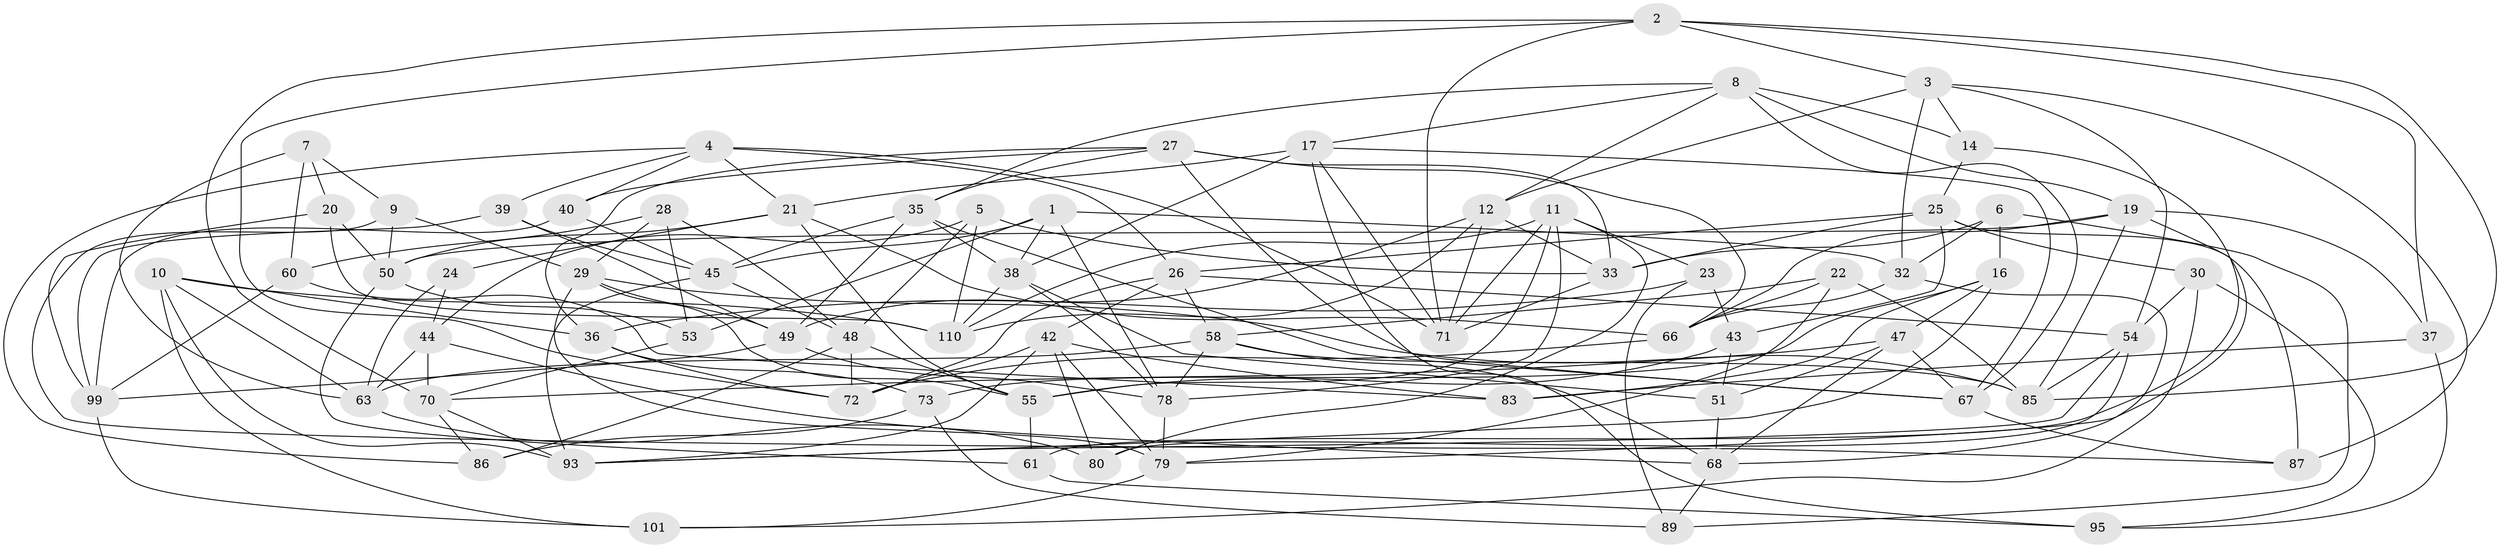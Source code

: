 // original degree distribution, {4: 1.0}
// Generated by graph-tools (version 1.1) at 2025/42/03/06/25 10:42:19]
// undirected, 71 vertices, 182 edges
graph export_dot {
graph [start="1"]
  node [color=gray90,style=filled];
  1 [super="+104"];
  2 [super="+15"];
  3 [super="+18"];
  4 [super="+105"];
  5;
  6;
  7;
  8 [super="+13"];
  9;
  10 [super="+94"];
  11 [super="+97"];
  12 [super="+56"];
  14;
  16 [super="+75"];
  17 [super="+114"];
  19 [super="+52"];
  20;
  21 [super="+41"];
  22;
  23;
  24;
  25 [super="+34"];
  26 [super="+57"];
  27 [super="+31"];
  28;
  29 [super="+112"];
  30;
  32 [super="+46"];
  33 [super="+59"];
  35 [super="+81"];
  36 [super="+76"];
  37;
  38 [super="+106"];
  39;
  40;
  42 [super="+91"];
  43;
  44 [super="+74"];
  45 [super="+84"];
  47 [super="+82"];
  48 [super="+107"];
  49 [super="+92"];
  50 [super="+62"];
  51;
  53;
  54 [super="+100"];
  55 [super="+64"];
  58 [super="+65"];
  60;
  61;
  63 [super="+109"];
  66 [super="+115"];
  67 [super="+69"];
  68 [super="+88"];
  70 [super="+90"];
  71 [super="+77"];
  72 [super="+103"];
  73;
  78 [super="+96"];
  79 [super="+108"];
  80;
  83;
  85 [super="+98"];
  86;
  87;
  89;
  93 [super="+102"];
  95;
  99 [super="+113"];
  101;
  110 [super="+111"];
  1 -- 32 [weight=2];
  1 -- 45;
  1 -- 38;
  1 -- 53;
  1 -- 78;
  2 -- 37;
  2 -- 3;
  2 -- 71;
  2 -- 72;
  2 -- 85;
  2 -- 70;
  3 -- 32;
  3 -- 54;
  3 -- 87;
  3 -- 14;
  3 -- 12;
  4 -- 86;
  4 -- 39;
  4 -- 40;
  4 -- 26;
  4 -- 21;
  4 -- 71;
  5 -- 110;
  5 -- 44;
  5 -- 48;
  5 -- 33;
  6 -- 89;
  6 -- 16;
  6 -- 32;
  6 -- 33;
  7 -- 20;
  7 -- 60;
  7 -- 9;
  7 -- 63;
  8 -- 12;
  8 -- 17;
  8 -- 14;
  8 -- 67;
  8 -- 19;
  8 -- 35;
  9 -- 50;
  9 -- 87;
  9 -- 29;
  10 -- 93;
  10 -- 36 [weight=2];
  10 -- 101;
  10 -- 110;
  10 -- 63;
  11 -- 78;
  11 -- 80;
  11 -- 71;
  11 -- 23;
  11 -- 55;
  11 -- 110;
  12 -- 33;
  12 -- 71;
  12 -- 110;
  12 -- 49;
  14 -- 61;
  14 -- 25;
  16 -- 47 [weight=2];
  16 -- 73;
  16 -- 83;
  16 -- 93;
  17 -- 95;
  17 -- 67;
  17 -- 21;
  17 -- 71;
  17 -- 38;
  19 -- 66;
  19 -- 50;
  19 -- 85;
  19 -- 37;
  19 -- 79;
  20 -- 50;
  20 -- 99;
  20 -- 110;
  21 -- 66;
  21 -- 24;
  21 -- 55;
  21 -- 50;
  22 -- 58;
  22 -- 85;
  22 -- 66;
  22 -- 79;
  23 -- 89;
  23 -- 43;
  23 -- 36;
  24 -- 63;
  24 -- 44 [weight=2];
  25 -- 30;
  25 -- 87;
  25 -- 26;
  25 -- 43;
  25 -- 33;
  26 -- 42;
  26 -- 58;
  26 -- 72;
  26 -- 54;
  27 -- 67;
  27 -- 35;
  27 -- 66;
  27 -- 40;
  27 -- 33;
  27 -- 36;
  28 -- 60;
  28 -- 29;
  28 -- 53;
  28 -- 48;
  29 -- 79;
  29 -- 85;
  29 -- 55;
  29 -- 49;
  30 -- 101;
  30 -- 95;
  30 -- 54;
  32 -- 66;
  32 -- 68;
  33 -- 71;
  35 -- 49;
  35 -- 38;
  35 -- 67;
  35 -- 45;
  36 -- 72;
  36 -- 73;
  37 -- 95;
  37 -- 83;
  38 -- 78;
  38 -- 110;
  38 -- 51;
  39 -- 45;
  39 -- 99;
  39 -- 49;
  40 -- 45;
  40 -- 99;
  42 -- 72;
  42 -- 79;
  42 -- 80;
  42 -- 83;
  42 -- 93;
  43 -- 51;
  43 -- 55;
  44 -- 70;
  44 -- 63;
  44 -- 68;
  45 -- 48;
  45 -- 93;
  47 -- 51;
  47 -- 67;
  47 -- 68;
  47 -- 70;
  48 -- 72;
  48 -- 86;
  48 -- 55;
  49 -- 78;
  49 -- 99;
  50 -- 53;
  50 -- 61;
  51 -- 68;
  53 -- 70;
  54 -- 85;
  54 -- 80;
  54 -- 93;
  55 -- 61;
  58 -- 85;
  58 -- 78;
  58 -- 63;
  58 -- 68;
  60 -- 83;
  60 -- 99;
  61 -- 95;
  63 -- 80;
  66 -- 72;
  67 -- 87;
  68 -- 89;
  70 -- 86;
  70 -- 93;
  73 -- 86;
  73 -- 89;
  78 -- 79;
  79 -- 101;
  99 -- 101;
}
